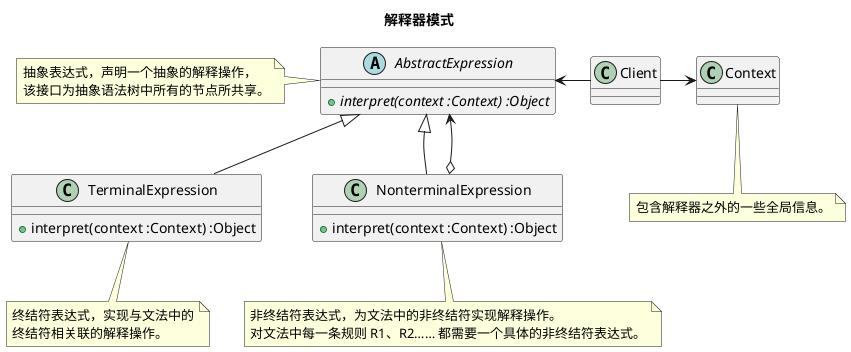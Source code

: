 @startuml

title <b>解释器模式</b>

abstract class AbstractExpression {
  + {abstract} interpret(context :Context) :Object
}
note left: 抽象表达式，声明一个抽象的解释操作，\n该接口为抽象语法树中所有的节点所共享。

class TerminalExpression {
  + interpret(context :Context) :Object
}
note bottom: 终结符表达式，实现与文法中的\n终结符相关联的解释操作。

class NonterminalExpression {
  + interpret(context :Context) :Object
}
note bottom: 非终结符表达式，为文法中的非终结符实现解释操作。\n对文法中每一条规则 R1、R2…… 都需要一个具体的非终结符表达式。

class Context
note bottom: 包含解释器之外的一些全局信息。

class Client

Client -right-> Context
Client -left-> AbstractExpression

AbstractExpression <|-- TerminalExpression
AbstractExpression <|-- NonterminalExpression

NonterminalExpression o--> AbstractExpression

@enduml

